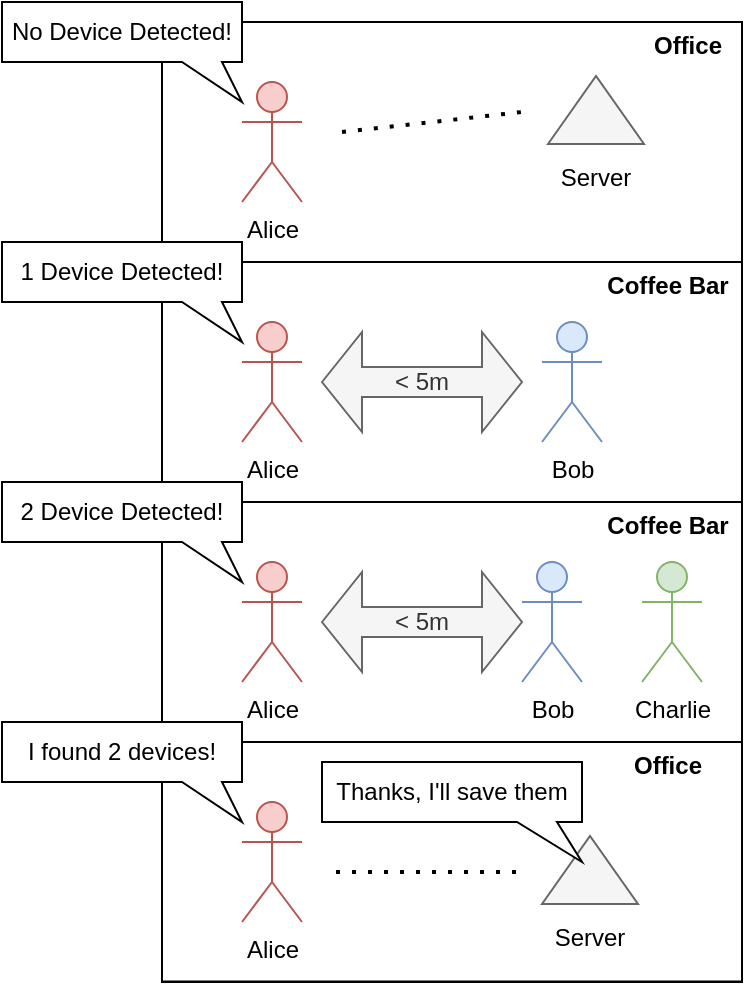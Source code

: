 <mxfile version="14.2.3" type="device"><diagram id="5Sjb_7ukiO546OhRQH8N" name="Page-1"><mxGraphModel dx="1377" dy="735" grid="1" gridSize="10" guides="1" tooltips="1" connect="1" arrows="1" fold="1" page="1" pageScale="1" pageWidth="827" pageHeight="1169" math="0" shadow="0"><root><mxCell id="0"/><mxCell id="1" parent="0"/><mxCell id="jWH7lywBUnDcWHyB5UAR-5" value="" style="rounded=0;whiteSpace=wrap;html=1;" parent="1" vertex="1"><mxGeometry x="140" y="60" width="290" height="480" as="geometry"/></mxCell><mxCell id="jWH7lywBUnDcWHyB5UAR-1" value="Alice" style="shape=umlActor;verticalLabelPosition=bottom;verticalAlign=top;html=1;outlineConnect=0;fillColor=#f8cecc;strokeColor=#b85450;strokeWidth=1;perimeterSpacing=0;" parent="1" vertex="1"><mxGeometry x="180" y="90" width="30" height="60" as="geometry"/></mxCell><mxCell id="jWH7lywBUnDcWHyB5UAR-3" value="Bob" style="shape=umlActor;verticalLabelPosition=bottom;verticalAlign=top;html=1;outlineConnect=0;fillColor=#dae8fc;strokeColor=#6c8ebf;strokeWidth=1;perimeterSpacing=0;" parent="1" vertex="1"><mxGeometry x="330" y="210" width="30" height="60" as="geometry"/></mxCell><mxCell id="jWH7lywBUnDcWHyB5UAR-8" value="Alice" style="shape=umlActor;verticalLabelPosition=bottom;verticalAlign=top;html=1;outlineConnect=0;fillColor=#f8cecc;strokeColor=#b85450;strokeWidth=1;perimeterSpacing=0;" parent="1" vertex="1"><mxGeometry x="180" y="210" width="30" height="60" as="geometry"/></mxCell><mxCell id="jWH7lywBUnDcWHyB5UAR-9" value="" style="endArrow=none;html=1;entryX=1;entryY=0;entryDx=0;entryDy=0;exitX=0;exitY=0;exitDx=0;exitDy=0;" parent="1" edge="1"><mxGeometry width="50" height="50" relative="1" as="geometry"><mxPoint x="140" y="300" as="sourcePoint"/><mxPoint x="430" y="300" as="targetPoint"/></mxGeometry></mxCell><mxCell id="jWH7lywBUnDcWHyB5UAR-21" value="&amp;lt; 5m" style="shape=doubleArrow;whiteSpace=wrap;html=1;fillColor=#f5f5f5;strokeColor=#666666;fontColor=#333333;" parent="1" vertex="1"><mxGeometry x="220" y="215" width="100" height="50" as="geometry"/></mxCell><mxCell id="jWH7lywBUnDcWHyB5UAR-25" value="Alice" style="shape=umlActor;verticalLabelPosition=bottom;verticalAlign=top;html=1;outlineConnect=0;fillColor=#f8cecc;strokeColor=#b85450;strokeWidth=1;perimeterSpacing=0;" parent="1" vertex="1"><mxGeometry x="180" y="330" width="30" height="60" as="geometry"/></mxCell><mxCell id="jWH7lywBUnDcWHyB5UAR-26" value="Bob" style="shape=umlActor;verticalLabelPosition=bottom;verticalAlign=top;html=1;outlineConnect=0;fillColor=#dae8fc;strokeColor=#6c8ebf;strokeWidth=1;perimeterSpacing=0;" parent="1" vertex="1"><mxGeometry x="320" y="330" width="30" height="60" as="geometry"/></mxCell><mxCell id="jWH7lywBUnDcWHyB5UAR-27" value="Charlie" style="shape=umlActor;verticalLabelPosition=bottom;verticalAlign=top;html=1;outlineConnect=0;fillColor=#d5e8d4;strokeColor=#82b366;strokeWidth=1;perimeterSpacing=0;" parent="1" vertex="1"><mxGeometry x="380" y="330" width="30" height="60" as="geometry"/></mxCell><mxCell id="jWH7lywBUnDcWHyB5UAR-30" value="Office" style="text;html=1;strokeColor=none;fillColor=none;align=center;verticalAlign=middle;whiteSpace=wrap;rounded=0;fontStyle=1" parent="1" vertex="1"><mxGeometry x="378" y="62" width="50" height="20" as="geometry"/></mxCell><mxCell id="jWH7lywBUnDcWHyB5UAR-31" value="Coffee Bar" style="text;html=1;strokeColor=none;fillColor=none;align=center;verticalAlign=middle;whiteSpace=wrap;rounded=0;fontStyle=1" parent="1" vertex="1"><mxGeometry x="358" y="182" width="70" height="20" as="geometry"/></mxCell><mxCell id="jWH7lywBUnDcWHyB5UAR-35" value="Alice" style="shape=umlActor;verticalLabelPosition=bottom;verticalAlign=top;html=1;outlineConnect=0;fillColor=#f8cecc;strokeColor=#b85450;strokeWidth=1;perimeterSpacing=0;" parent="1" vertex="1"><mxGeometry x="180" y="450" width="30" height="60" as="geometry"/></mxCell><mxCell id="jWH7lywBUnDcWHyB5UAR-40" value="&lt;div&gt;&amp;lt; 5m&lt;/div&gt;" style="shape=doubleArrow;whiteSpace=wrap;html=1;fillColor=#f5f5f5;strokeColor=#666666;fontColor=#333333;" parent="1" vertex="1"><mxGeometry x="220" y="335" width="100" height="50" as="geometry"/></mxCell><mxCell id="jWH7lywBUnDcWHyB5UAR-41" value="Coffee Bar" style="text;html=1;strokeColor=none;fillColor=none;align=center;verticalAlign=middle;whiteSpace=wrap;rounded=0;fontStyle=1" parent="1" vertex="1"><mxGeometry x="358" y="302" width="70" height="20" as="geometry"/></mxCell><mxCell id="jWH7lywBUnDcWHyB5UAR-43" value="Office" style="text;html=1;strokeColor=none;fillColor=none;align=center;verticalAlign=middle;whiteSpace=wrap;rounded=0;fontStyle=1" parent="1" vertex="1"><mxGeometry x="358" y="422" width="70" height="20" as="geometry"/></mxCell><mxCell id="YcUIMHGoxj5JkPWuWVav-7" value="" style="endArrow=none;html=1;entryX=1;entryY=0;entryDx=0;entryDy=0;" parent="1" edge="1"><mxGeometry width="50" height="50" relative="1" as="geometry"><mxPoint x="140" y="180" as="sourcePoint"/><mxPoint x="430" y="180" as="targetPoint"/></mxGeometry></mxCell><mxCell id="YcUIMHGoxj5JkPWuWVav-8" value="" style="endArrow=none;html=1;entryX=1;entryY=0;entryDx=0;entryDy=0;exitX=0;exitY=0;exitDx=0;exitDy=0;" parent="1" edge="1"><mxGeometry width="50" height="50" relative="1" as="geometry"><mxPoint x="140" y="420" as="sourcePoint"/><mxPoint x="430" y="420" as="targetPoint"/></mxGeometry></mxCell><mxCell id="YcUIMHGoxj5JkPWuWVav-9" value="" style="endArrow=none;html=1;entryX=1;entryY=0;entryDx=0;entryDy=0;exitX=0;exitY=0;exitDx=0;exitDy=0;" parent="1" edge="1"><mxGeometry width="50" height="50" relative="1" as="geometry"><mxPoint x="140" y="539.76" as="sourcePoint"/><mxPoint x="430" y="539.76" as="targetPoint"/></mxGeometry></mxCell><mxCell id="jWH7lywBUnDcWHyB5UAR-44" value="No Device Detected!" style="shape=callout;whiteSpace=wrap;html=1;perimeter=calloutPerimeter;position2=1;base=20;size=20;position=0.75;" parent="1" vertex="1"><mxGeometry x="60" y="50" width="120" height="50" as="geometry"/></mxCell><mxCell id="YcUIMHGoxj5JkPWuWVav-4" value="1 Device Detected!" style="shape=callout;whiteSpace=wrap;html=1;perimeter=calloutPerimeter;position2=1;base=20;size=20;position=0.75;" parent="1" vertex="1"><mxGeometry x="60" y="170" width="120" height="50" as="geometry"/></mxCell><mxCell id="YcUIMHGoxj5JkPWuWVav-5" value="I found 2 devices!" style="shape=callout;whiteSpace=wrap;html=1;perimeter=calloutPerimeter;position2=1;base=20;size=20;position=0.75;" parent="1" vertex="1"><mxGeometry x="60" y="410" width="120" height="50" as="geometry"/></mxCell><mxCell id="YcUIMHGoxj5JkPWuWVav-6" value="2 Device Detected!" style="shape=callout;whiteSpace=wrap;html=1;perimeter=calloutPerimeter;position2=1;base=20;size=20;position=0.75;" parent="1" vertex="1"><mxGeometry x="60" y="290" width="120" height="50" as="geometry"/></mxCell><mxCell id="IVtPK9BKnok561ypGBkn-1" value="" style="triangle;whiteSpace=wrap;rotation=-90;textDirection=ltr;html=1;fillColor=#f5f5f5;strokeColor=#666666;fontColor=#333333;" vertex="1" parent="1"><mxGeometry x="340" y="80" width="34" height="48" as="geometry"/></mxCell><mxCell id="IVtPK9BKnok561ypGBkn-2" value="Server" style="text;html=1;strokeColor=none;fillColor=none;align=center;verticalAlign=middle;whiteSpace=wrap;rounded=0;" vertex="1" parent="1"><mxGeometry x="337" y="128" width="40" height="20" as="geometry"/></mxCell><mxCell id="IVtPK9BKnok561ypGBkn-3" value="" style="endArrow=none;dashed=1;html=1;dashPattern=1 3;strokeWidth=2;" edge="1" parent="1"><mxGeometry width="50" height="50" relative="1" as="geometry"><mxPoint x="230" y="115" as="sourcePoint"/><mxPoint x="320" y="105" as="targetPoint"/></mxGeometry></mxCell><mxCell id="IVtPK9BKnok561ypGBkn-5" value="" style="triangle;whiteSpace=wrap;rotation=-90;textDirection=ltr;html=1;fillColor=#f5f5f5;strokeColor=#666666;fontColor=#333333;" vertex="1" parent="1"><mxGeometry x="337" y="460" width="34" height="48" as="geometry"/></mxCell><mxCell id="IVtPK9BKnok561ypGBkn-6" value="Server" style="text;html=1;strokeColor=none;fillColor=none;align=center;verticalAlign=middle;whiteSpace=wrap;rounded=0;" vertex="1" parent="1"><mxGeometry x="334" y="508" width="40" height="20" as="geometry"/></mxCell><mxCell id="IVtPK9BKnok561ypGBkn-7" value="" style="endArrow=none;dashed=1;html=1;dashPattern=1 3;strokeWidth=2;" edge="1" parent="1"><mxGeometry width="50" height="50" relative="1" as="geometry"><mxPoint x="227" y="485" as="sourcePoint"/><mxPoint x="317" y="485" as="targetPoint"/></mxGeometry></mxCell><mxCell id="IVtPK9BKnok561ypGBkn-8" value="Thanks, I'll save them" style="shape=callout;whiteSpace=wrap;html=1;perimeter=calloutPerimeter;position2=1;base=20;size=20;position=0.75;" vertex="1" parent="1"><mxGeometry x="220" y="430" width="130" height="50" as="geometry"/></mxCell></root></mxGraphModel></diagram></mxfile>